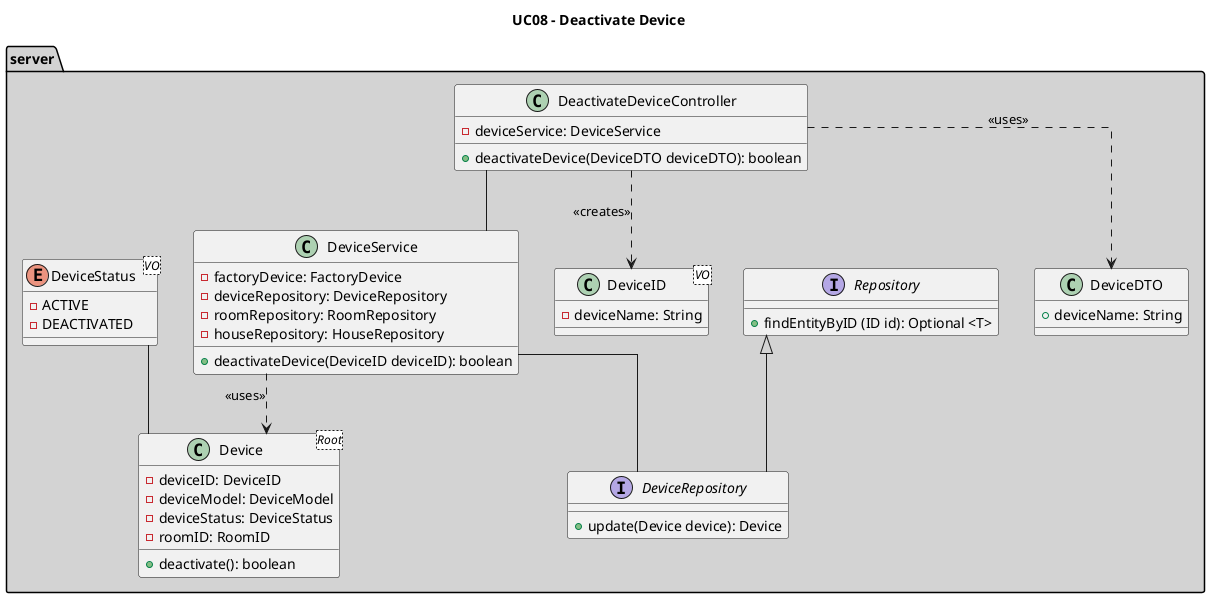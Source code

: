 @startuml
skinparam linetype ortho
title UC08 - Deactivate Device

package server #LightGray {

class DeactivateDeviceController {
    - deviceService: DeviceService
    + deactivateDevice(DeviceDTO deviceDTO): boolean
}

class DeviceService {
    - factoryDevice: FactoryDevice
    - deviceRepository: DeviceRepository
    - roomRepository: RoomRepository
    - houseRepository: HouseRepository
    + deactivateDevice(DeviceID deviceID): boolean
}

interface DeviceRepository extends Repository {
    + update(Device device): Device
}

interface Repository {
    + findEntityByID (ID id): Optional <T>
}

class Device <Root>{
    - deviceID: DeviceID
    - deviceModel: DeviceModel
    - deviceStatus: DeviceStatus
    - roomID: RoomID
    + deactivate(): boolean
}

enum DeviceStatus <VO>{
    - ACTIVE
    - DEACTIVATED
}

class DeviceDTO {
    + deviceName: String
}

class DeviceID <VO>{
    - deviceName: String
}

DeactivateDeviceController -- DeviceService
DeactivateDeviceController ..> DeviceID : <<creates>>
DeactivateDeviceController ..> DeviceDTO : <<uses>>
DeviceService ..> Device: <<uses>>
DeviceService -- DeviceRepository
DeviceStatus -- Device
}

@enduml